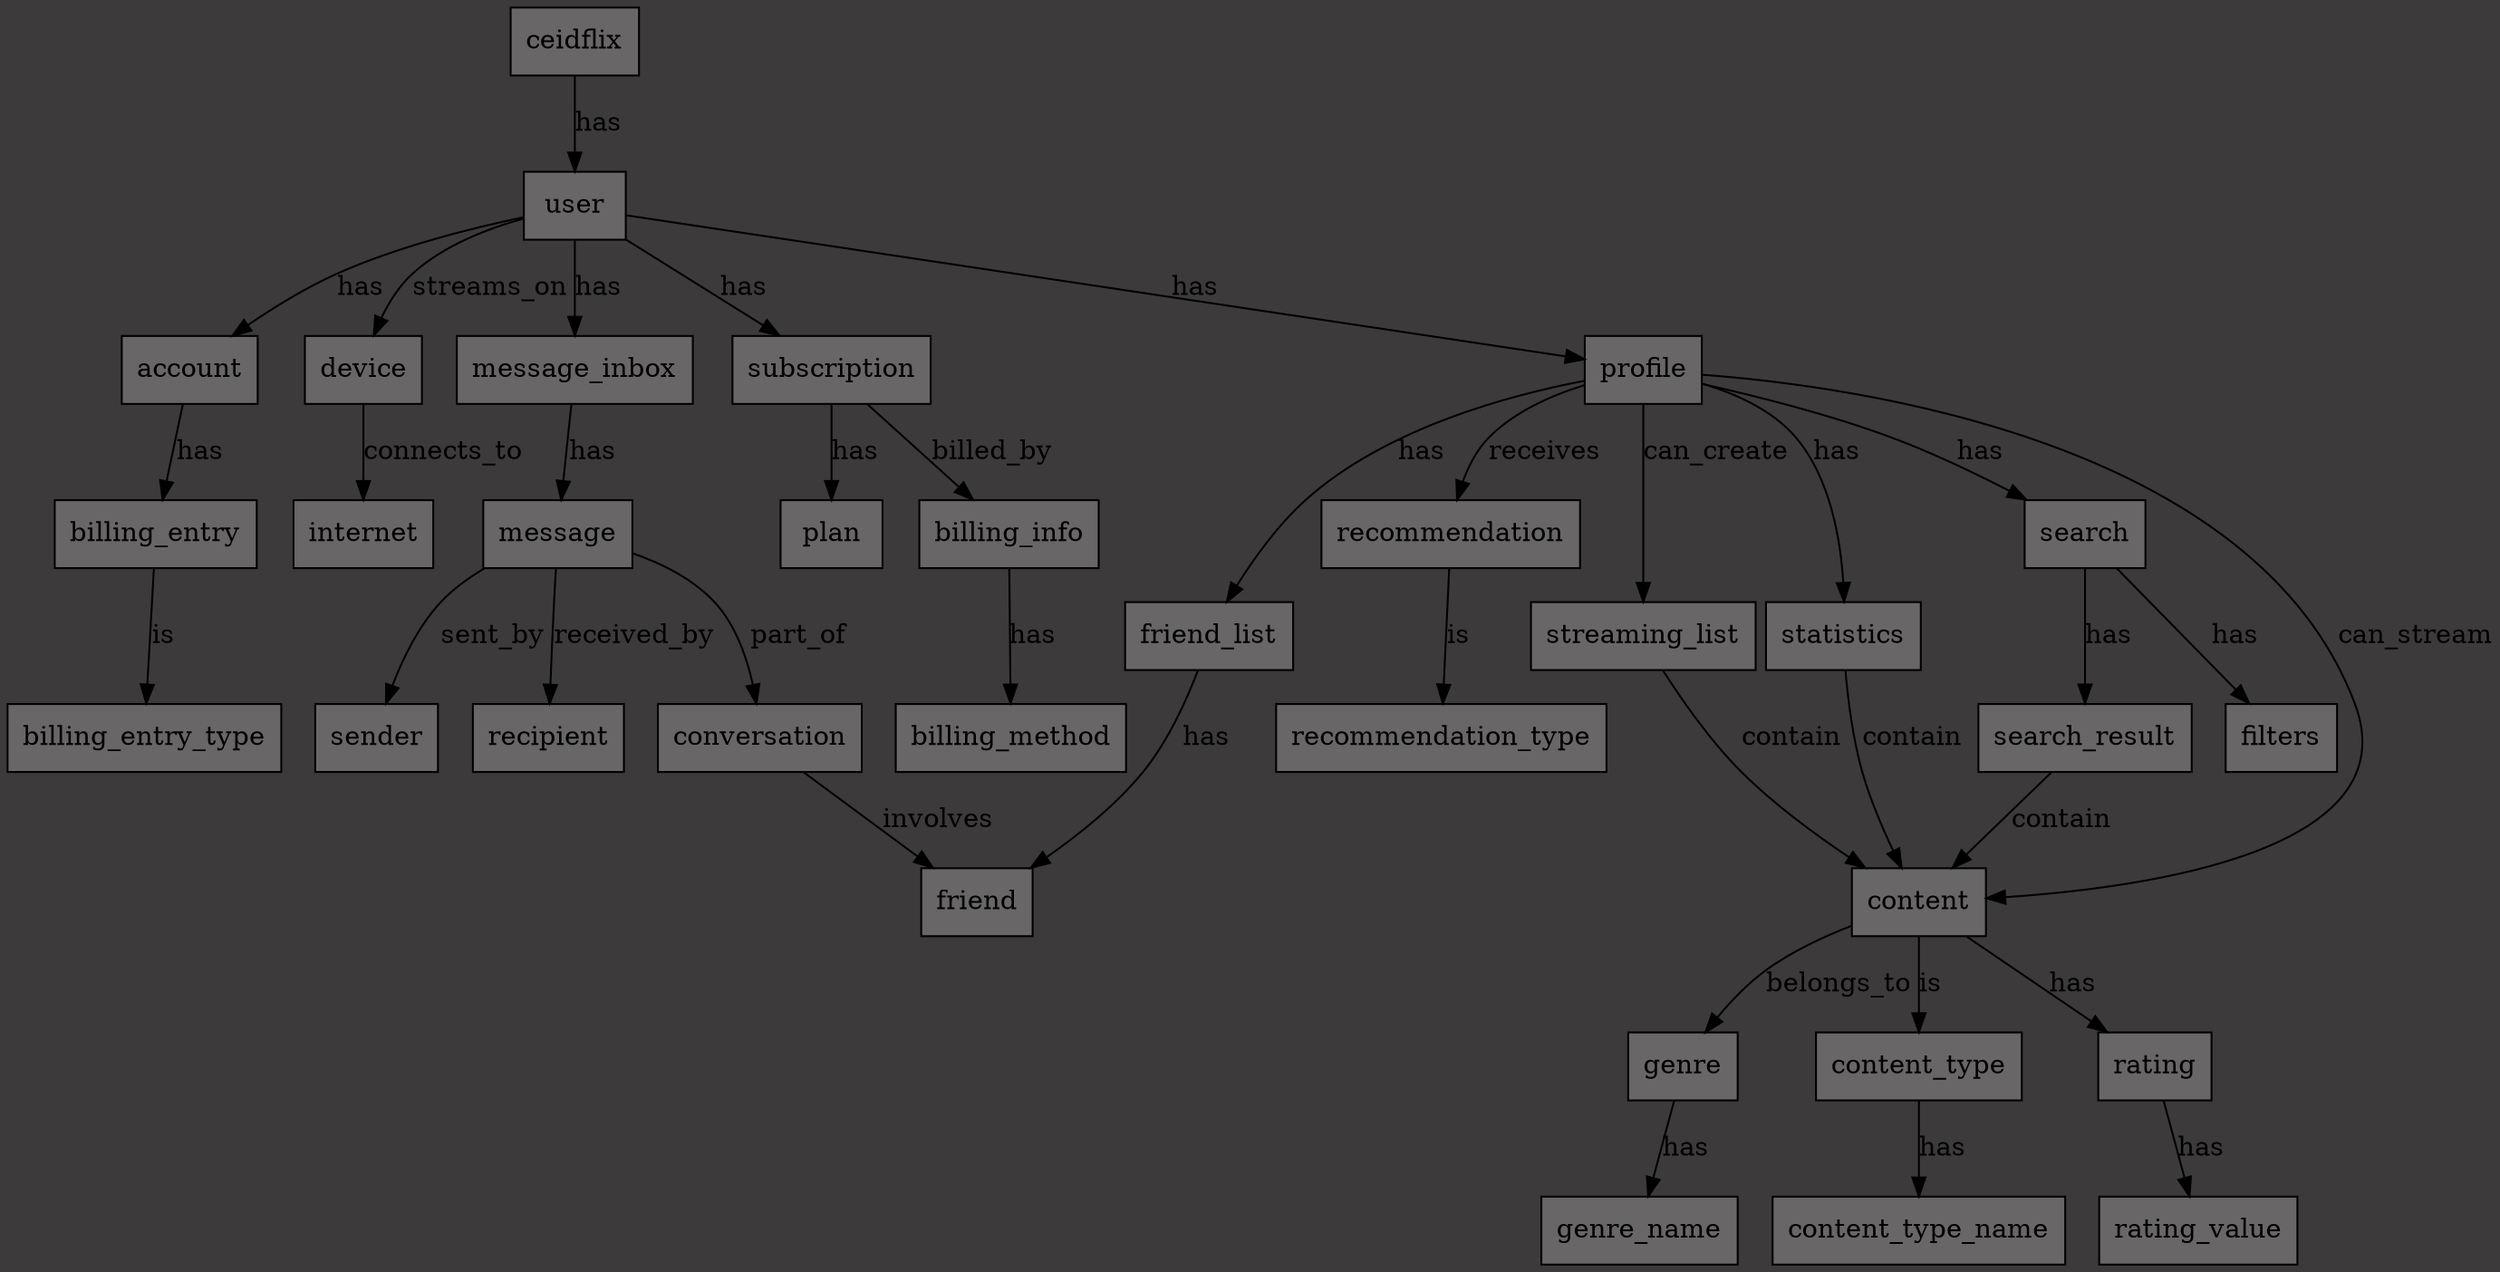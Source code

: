 digraph ceidflix {
  //to export dot -Tpng diaag.dot -o finalDomainDiag.png

  bgcolor="#3c3a3a"

  node [shape=box , style= filled , fillcolor= "#686666",color = "#000000"];  
  
  ceidflix -> user [label="has"];
    //(1)
    user -> account [label="has"];
      account -> billing_entry [label="has"];
        billing_entry -> billing_entry_type [label="is"];
    //(2)
    user -> device [label="streams_on"];
      device -> internet [label="connects_to"];
    //(2)
    user -> message_inbox [label="has"];
      message_inbox -> message [label="has"];
        message -> sender [label="sent_by"];
        message -> recipient [label="received_by"];
        message -> conversation [label="part_of"];
          conversation -> friend [label="involves"];
    //(3)
    user -> subscription [label="has"];
      subscription -> plan [label="has"];
      subscription -> billing_info [label="billed_by"];
        billing_info -> billing_method [label="has"];
    //(4)
    user -> profile [label="has"];
      profile -> statistics [label="has"];
        statistics -> content [label="contain"] 
      //(4.1)
      profile -> content [label="can_stream"];
        content -> genre [label="belongs_to"];
          genre -> genre_name [label="has"];
        content -> content_type [label="is"];
          content_type -> content_type_name [label="has"];
        content -> rating [label="has"];
          rating -> rating_value [label="has"];
      //(4.2)
      profile -> streaming_list [label="can_create"];
        streaming_list -> content [label="contain"]
      //(4.3)
      profile -> friend_list [label="has"]  
        friend_list -> friend [label="has"];
      //(4.4)
      profile -> search [label="has"];
        search -> search_result [label="has"];
          search -> filters [label="has"];
          search_result -> content [label="contain"];
      //(4.5)
      profile -> recommendation [label="receives"];
        recommendation -> recommendation_type [label="is"];
      
      
  
}

